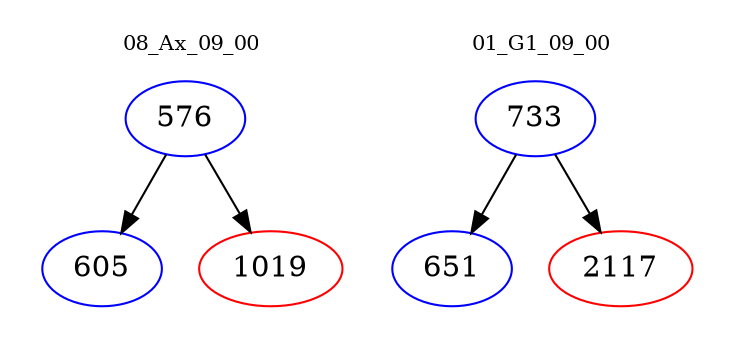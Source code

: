 digraph{
subgraph cluster_0 {
color = white
label = "08_Ax_09_00";
fontsize=10;
T0_576 [label="576", color="blue"]
T0_576 -> T0_605 [color="black"]
T0_605 [label="605", color="blue"]
T0_576 -> T0_1019 [color="black"]
T0_1019 [label="1019", color="red"]
}
subgraph cluster_1 {
color = white
label = "01_G1_09_00";
fontsize=10;
T1_733 [label="733", color="blue"]
T1_733 -> T1_651 [color="black"]
T1_651 [label="651", color="blue"]
T1_733 -> T1_2117 [color="black"]
T1_2117 [label="2117", color="red"]
}
}

